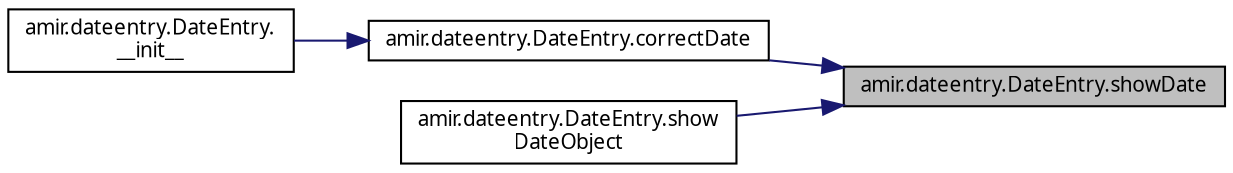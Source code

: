 digraph "amir.dateentry.DateEntry.showDate"
{
 // LATEX_PDF_SIZE
  edge [fontname="FreeSans.ttf",fontsize="10",labelfontname="FreeSans.ttf",labelfontsize="10"];
  node [fontname="FreeSans.ttf",fontsize="10",shape=record];
  rankdir="RL";
  Node1 [label="amir.dateentry.DateEntry.showDate",height=0.2,width=0.4,color="black", fillcolor="grey75", style="filled", fontcolor="black",tooltip=" "];
  Node1 -> Node2 [dir="back",color="midnightblue",fontsize="10",style="solid",fontname="FreeSans.ttf"];
  Node2 [label="amir.dateentry.DateEntry.correctDate",height=0.2,width=0.4,color="black", fillcolor="white", style="filled",URL="$classamir_1_1dateentry_1_1_date_entry.html#aadace8b0f3447de89a35d830751fb4ab",tooltip=" "];
  Node2 -> Node3 [dir="back",color="midnightblue",fontsize="10",style="solid",fontname="FreeSans.ttf"];
  Node3 [label="amir.dateentry.DateEntry.\l__init__",height=0.2,width=0.4,color="black", fillcolor="white", style="filled",URL="$classamir_1_1dateentry_1_1_date_entry.html#a7c57358bce67d5e3f2e563cb333ab405",tooltip=" "];
  Node1 -> Node4 [dir="back",color="midnightblue",fontsize="10",style="solid",fontname="FreeSans.ttf"];
  Node4 [label="amir.dateentry.DateEntry.show\lDateObject",height=0.2,width=0.4,color="black", fillcolor="white", style="filled",URL="$classamir_1_1dateentry_1_1_date_entry.html#a201d34cfaa846e5cdc9a94a6f08d60bf",tooltip=" "];
}
